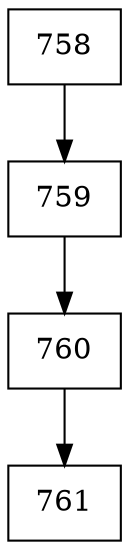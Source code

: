 digraph G {
  node [shape=record];
  node0 [label="{758}"];
  node0 -> node1;
  node1 [label="{759}"];
  node1 -> node2;
  node2 [label="{760}"];
  node2 -> node3;
  node3 [label="{761}"];
}

